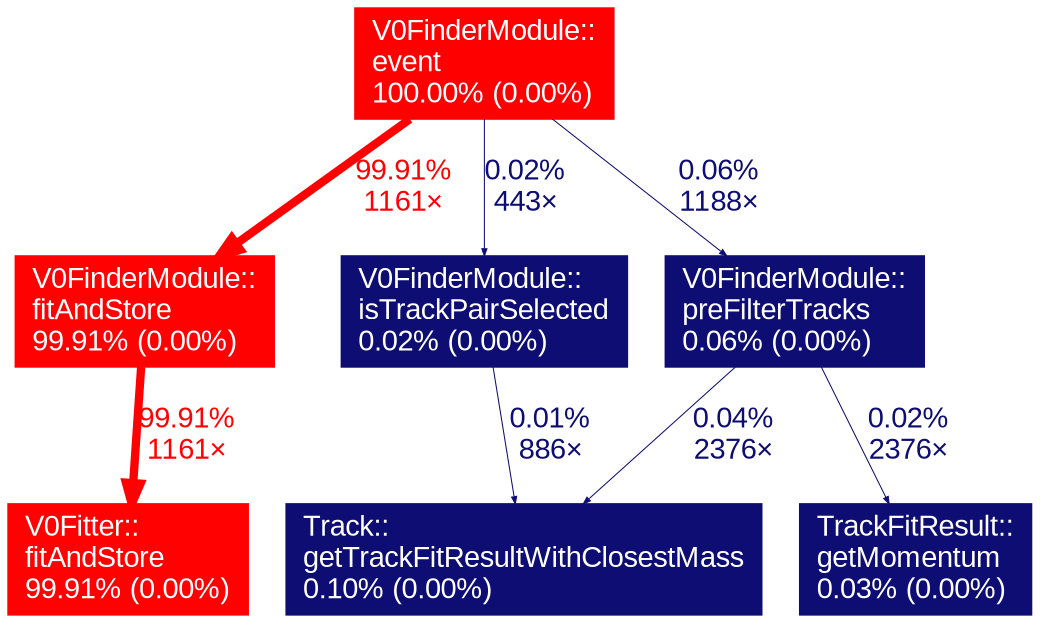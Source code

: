 digraph {
	graph [fontname=Arial];
	node [fontcolor=white,
		fontname=Arial,
		label="\N",
		shape=box,
		style=filled
	];
	edge [fontname=Arial];
	"Belle2::Track::getTrackFitResultWithClosestMass(Belle2::Const::ChargedStable const&) const"	[color="#0d0d73",
		fontcolor="#ffffff",
		label="Track::\lgetTrackFitResultWithClosestMass\l0.10% (0.00%)\l"];
	"Belle2::TrackFitResult::getMomentum() const"	[color="#0d0d73",
		fontcolor="#ffffff",
		label="TrackFitResult::\lgetMomentum\l0.03% (0.00%)\l"];
	"Belle2::V0FinderModule::event()"	[color="#ff0000",
		fontcolor="#ffffff",
		label="V0FinderModule::\levent\l100.00% (0.00%)\l"];
	"Belle2::V0FinderModule::fitAndStore(Belle2::Track const*, Belle2::Track const*, Belle2::Const::ParticleType const&)"	[color="#ff0100",
		fontcolor="#ffffff",
		label="V0FinderModule::\lfitAndStore\l99.91% (0.00%)\l"];
	"Belle2::V0FinderModule::event()" -> "Belle2::V0FinderModule::fitAndStore(Belle2::Track const*, Belle2::Track const*, Belle2::Const::ParticleType const&)"	[arrowsize=1.00,
		color="#ff0100",
		fontcolor="#ff0100",
		label="99.91%\n1161×",
		penwidth=4.00];
	"Belle2::V0FinderModule::isTrackPairSelected(Belle2::Track const*, Belle2::Track const*)"	[color="#0d0d73",
		fontcolor="#ffffff",
		label="V0FinderModule::\lisTrackPairSelected\l0.02% (0.00%)\l"];
	"Belle2::V0FinderModule::event()" -> "Belle2::V0FinderModule::isTrackPairSelected(Belle2::Track const*, Belle2::Track const*)"	[arrowsize=0.35,
		color="#0d0d73",
		fontcolor="#0d0d73",
		label="0.02%\n443×",
		penwidth=0.50];
	"Belle2::V0FinderModule::preFilterTracks(Belle2::Track const*, Belle2::Track const*, Belle2::Const::ParticleType const&)"	[color="#0d0d73",
		fontcolor="#ffffff",
		label="V0FinderModule::\lpreFilterTracks\l0.06% (0.00%)\l"];
	"Belle2::V0FinderModule::event()" -> "Belle2::V0FinderModule::preFilterTracks(Belle2::Track const*, Belle2::Track const*, Belle2::Const::ParticleType const&)"	[arrowsize=0.35,
		color="#0d0d73",
		fontcolor="#0d0d73",
		label="0.06%\n1188×",
		penwidth=0.50];
	"Belle2::V0Fitter::fitAndStore(Belle2::Track const*, Belle2::Track const*, Belle2::Const::ParticleType const&, bool&, bool&)"	[color="#ff0100",
		fontcolor="#ffffff",
		label="V0Fitter::\lfitAndStore\l99.91% (0.00%)\l"];
	"Belle2::V0FinderModule::fitAndStore(Belle2::Track const*, Belle2::Track const*, Belle2::Const::ParticleType const&)" -> "Belle2::V0Fitter::fitAndStore(Belle2::Track const*, Belle2::Track const*, Belle2::Const::ParticleType const&, bool&, bool&)"	[arrowsize=1.00,
		color="#ff0100",
		fontcolor="#ff0100",
		label="99.91%\n1161×",
		penwidth=4.00];
	"Belle2::V0FinderModule::isTrackPairSelected(Belle2::Track const*, Belle2::Track const*)" -> "Belle2::Track::getTrackFitResultWithClosestMass(Belle2::Const::ChargedStable const&) const"	[arrowsize=0.35,
		color="#0d0d73",
		fontcolor="#0d0d73",
		label="0.01%\n886×",
		penwidth=0.50];
	"Belle2::V0FinderModule::preFilterTracks(Belle2::Track const*, Belle2::Track const*, Belle2::Const::ParticleType const&)" -> "Belle2::Track::getTrackFitResultWithClosestMass(Belle2::Const::ChargedStable const&) const"	[arrowsize=0.35,
		color="#0d0d73",
		fontcolor="#0d0d73",
		label="0.04%\n2376×",
		penwidth=0.50];
	"Belle2::V0FinderModule::preFilterTracks(Belle2::Track const*, Belle2::Track const*, Belle2::Const::ParticleType const&)" -> "Belle2::TrackFitResult::getMomentum() const"	[arrowsize=0.35,
		color="#0d0d73",
		fontcolor="#0d0d73",
		label="0.02%\n2376×",
		penwidth=0.50];
}
